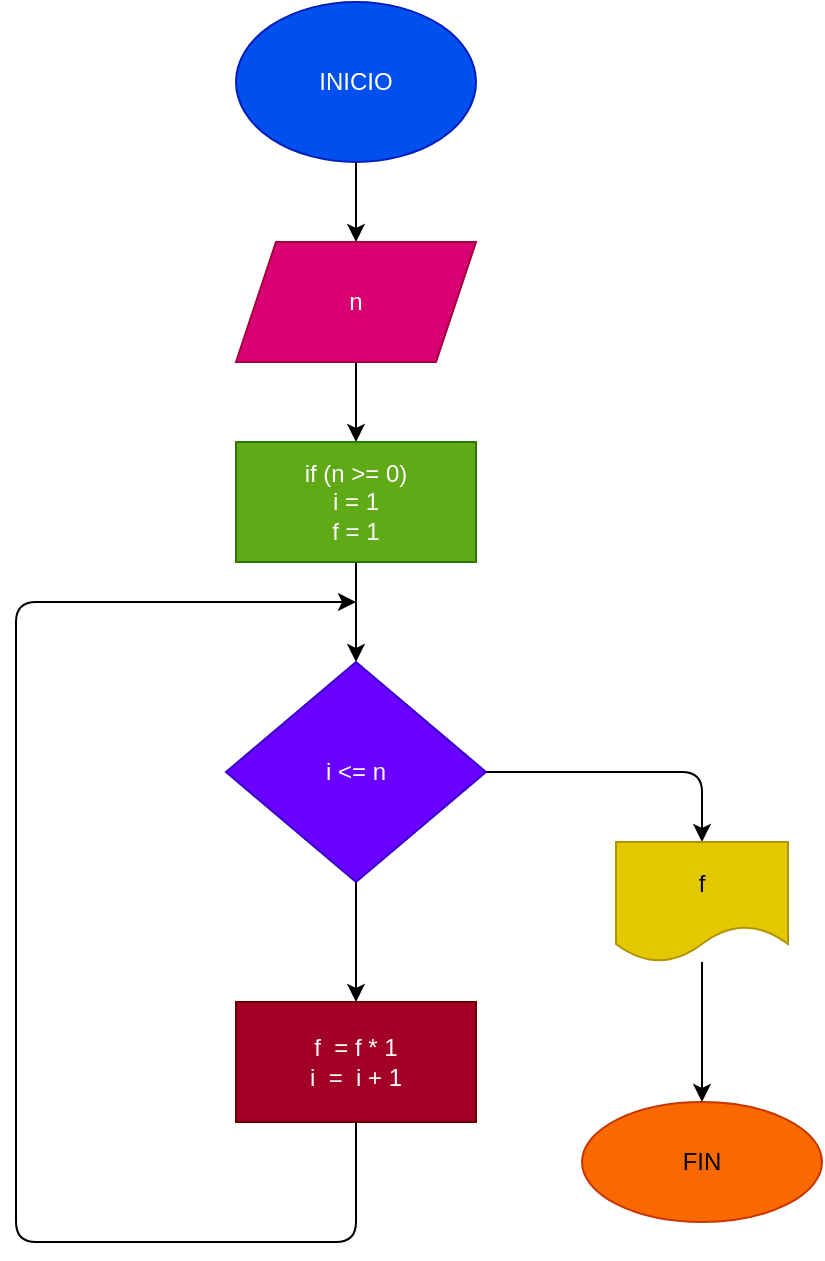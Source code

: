 <mxfile>
    <diagram id="z6lUy96O62S6e4zKfAn7" name="Página-1">
        <mxGraphModel dx="509" dy="416" grid="1" gridSize="10" guides="1" tooltips="1" connect="1" arrows="1" fold="1" page="1" pageScale="1" pageWidth="827" pageHeight="1169" math="0" shadow="0">
            <root>
                <mxCell id="0"/>
                <mxCell id="1" parent="0"/>
                <mxCell id="4" value="" style="edgeStyle=none;html=1;" parent="1" source="2" target="3" edge="1">
                    <mxGeometry relative="1" as="geometry"/>
                </mxCell>
                <mxCell id="2" value="INICIO" style="ellipse;whiteSpace=wrap;html=1;fillColor=#0050ef;fontColor=#ffffff;strokeColor=#001DBC;" parent="1" vertex="1">
                    <mxGeometry x="150" y="80" width="120" height="80" as="geometry"/>
                </mxCell>
                <mxCell id="8" value="" style="edgeStyle=none;html=1;" parent="1" source="3" target="7" edge="1">
                    <mxGeometry relative="1" as="geometry"/>
                </mxCell>
                <mxCell id="3" value="n" style="shape=parallelogram;perimeter=parallelogramPerimeter;whiteSpace=wrap;html=1;fixedSize=1;fillColor=#d80073;strokeColor=#A50040;fontColor=#ffffff;" parent="1" vertex="1">
                    <mxGeometry x="150" y="200" width="120" height="60" as="geometry"/>
                </mxCell>
                <mxCell id="10" value="" style="edgeStyle=none;html=1;" parent="1" source="7" target="9" edge="1">
                    <mxGeometry relative="1" as="geometry"/>
                </mxCell>
                <mxCell id="7" value="if (n &amp;gt;= 0)&lt;br&gt;i = 1&lt;br&gt;f = 1" style="whiteSpace=wrap;html=1;fillColor=#60a917;strokeColor=#2D7600;fontColor=#ffffff;" parent="1" vertex="1">
                    <mxGeometry x="150" y="300" width="120" height="60" as="geometry"/>
                </mxCell>
                <mxCell id="12" value="" style="edgeStyle=none;html=1;" parent="1" source="9" target="11" edge="1">
                    <mxGeometry relative="1" as="geometry"/>
                </mxCell>
                <mxCell id="15" value="" style="edgeStyle=none;html=1;" parent="1" source="9" target="14" edge="1">
                    <mxGeometry relative="1" as="geometry">
                        <Array as="points">
                            <mxPoint x="383" y="465"/>
                        </Array>
                    </mxGeometry>
                </mxCell>
                <mxCell id="9" value="i &amp;lt;= n" style="rhombus;whiteSpace=wrap;html=1;fillColor=#6a00ff;strokeColor=#3700CC;fontColor=#ffffff;" parent="1" vertex="1">
                    <mxGeometry x="145" y="410" width="130" height="110" as="geometry"/>
                </mxCell>
                <mxCell id="11" value="f&amp;nbsp; = f * 1&lt;br&gt;i&amp;nbsp; =&amp;nbsp; i + 1" style="whiteSpace=wrap;html=1;fillColor=#a20025;strokeColor=#6F0000;fontColor=#ffffff;" parent="1" vertex="1">
                    <mxGeometry x="150" y="580" width="120" height="60" as="geometry"/>
                </mxCell>
                <mxCell id="13" value="" style="endArrow=classic;html=1;exitX=0.5;exitY=1;exitDx=0;exitDy=0;" parent="1" source="11" edge="1">
                    <mxGeometry width="50" height="50" relative="1" as="geometry">
                        <mxPoint x="190" y="570" as="sourcePoint"/>
                        <mxPoint x="210" y="380" as="targetPoint"/>
                        <Array as="points">
                            <mxPoint x="210" y="700"/>
                            <mxPoint x="40" y="700"/>
                            <mxPoint x="40" y="380"/>
                        </Array>
                    </mxGeometry>
                </mxCell>
                <mxCell id="17" value="" style="edgeStyle=none;html=1;" parent="1" source="14" target="16" edge="1">
                    <mxGeometry relative="1" as="geometry"/>
                </mxCell>
                <mxCell id="14" value="f" style="shape=document;whiteSpace=wrap;html=1;boundedLbl=1;fillColor=#e3c800;strokeColor=#B09500;fontColor=#000000;" parent="1" vertex="1">
                    <mxGeometry x="340" y="500" width="86" height="60" as="geometry"/>
                </mxCell>
                <mxCell id="16" value="FIN" style="ellipse;whiteSpace=wrap;html=1;fillColor=#fa6800;strokeColor=#C73500;fontColor=#000000;" parent="1" vertex="1">
                    <mxGeometry x="323" y="630" width="120" height="60" as="geometry"/>
                </mxCell>
            </root>
        </mxGraphModel>
    </diagram>
</mxfile>